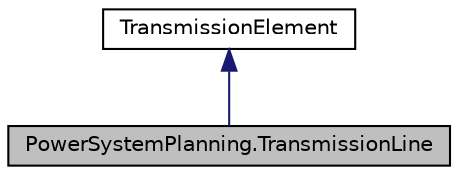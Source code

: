 digraph "PowerSystemPlanning.TransmissionLine"
{
  edge [fontname="Helvetica",fontsize="10",labelfontname="Helvetica",labelfontsize="10"];
  node [fontname="Helvetica",fontsize="10",shape=record];
  Node1 [label="PowerSystemPlanning.TransmissionLine",height=0.2,width=0.4,color="black", fillcolor="grey75", style="filled", fontcolor="black"];
  Node2 -> Node1 [dir="back",color="midnightblue",fontsize="10",style="solid",fontname="Helvetica"];
  Node2 [label="TransmissionElement",height=0.2,width=0.4,color="black", fillcolor="white", style="filled",URL="$class_power_system_planning_1_1_transmission_element.html",tooltip="Represents a transmission element within a power system, connected to two nodes. "];
}
